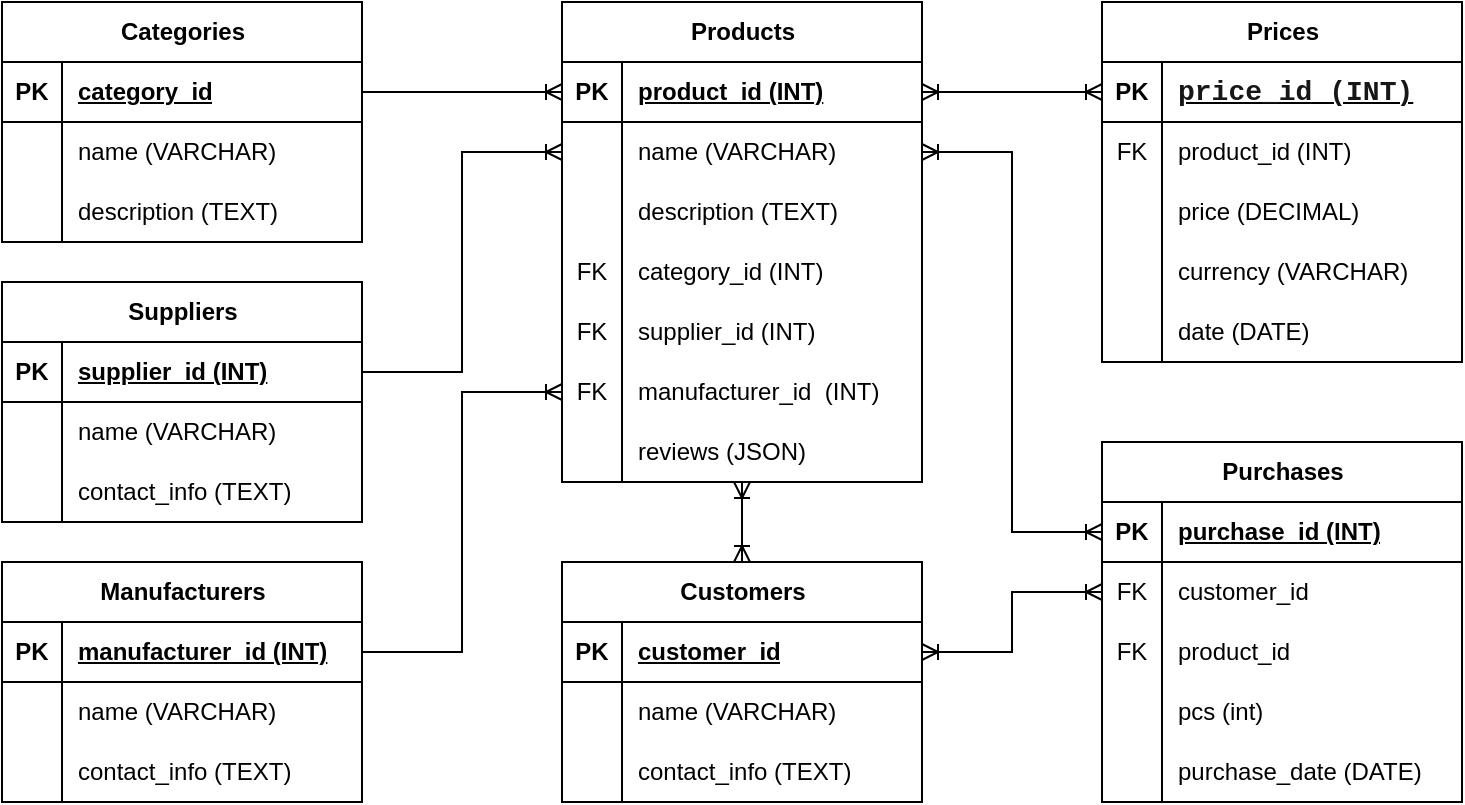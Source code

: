<mxfile version="24.1.0" type="device">
  <diagram name="Страница — 1" id="b6aXL_BJ4uRQ565Vx0Dy">
    <mxGraphModel dx="1434" dy="854" grid="1" gridSize="10" guides="1" tooltips="1" connect="1" arrows="1" fold="1" page="1" pageScale="1" pageWidth="1169" pageHeight="827" math="0" shadow="0">
      <root>
        <mxCell id="0" />
        <mxCell id="1" parent="0" />
        <mxCell id="TbJfgHr61SdWD2YU8m6n-71" value="" style="shape=partialRectangle;connectable=0;fillColor=none;top=0;left=0;bottom=0;right=0;editable=1;overflow=hidden;whiteSpace=wrap;html=1;" parent="1" vertex="1">
          <mxGeometry x="650" y="280" width="30" height="30" as="geometry">
            <mxRectangle width="30" height="30" as="alternateBounds" />
          </mxGeometry>
        </mxCell>
        <mxCell id="TbJfgHr61SdWD2YU8m6n-76" value="Categories" style="shape=table;startSize=30;container=1;collapsible=1;childLayout=tableLayout;fixedRows=1;rowLines=0;fontStyle=1;align=center;resizeLast=1;html=1;" parent="1" vertex="1">
          <mxGeometry x="350" y="120" width="180" height="120" as="geometry" />
        </mxCell>
        <mxCell id="TbJfgHr61SdWD2YU8m6n-77" value="" style="shape=tableRow;horizontal=0;startSize=0;swimlaneHead=0;swimlaneBody=0;fillColor=none;collapsible=0;dropTarget=0;points=[[0,0.5],[1,0.5]];portConstraint=eastwest;top=0;left=0;right=0;bottom=1;" parent="TbJfgHr61SdWD2YU8m6n-76" vertex="1">
          <mxGeometry y="30" width="180" height="30" as="geometry" />
        </mxCell>
        <mxCell id="TbJfgHr61SdWD2YU8m6n-78" value="PK" style="shape=partialRectangle;connectable=0;fillColor=none;top=0;left=0;bottom=0;right=0;fontStyle=1;overflow=hidden;whiteSpace=wrap;html=1;" parent="TbJfgHr61SdWD2YU8m6n-77" vertex="1">
          <mxGeometry width="30" height="30" as="geometry">
            <mxRectangle width="30" height="30" as="alternateBounds" />
          </mxGeometry>
        </mxCell>
        <mxCell id="TbJfgHr61SdWD2YU8m6n-79" value="category_id" style="shape=partialRectangle;connectable=0;fillColor=none;top=0;left=0;bottom=0;right=0;align=left;spacingLeft=6;fontStyle=5;overflow=hidden;whiteSpace=wrap;html=1;" parent="TbJfgHr61SdWD2YU8m6n-77" vertex="1">
          <mxGeometry x="30" width="150" height="30" as="geometry">
            <mxRectangle width="150" height="30" as="alternateBounds" />
          </mxGeometry>
        </mxCell>
        <mxCell id="TbJfgHr61SdWD2YU8m6n-80" value="" style="shape=tableRow;horizontal=0;startSize=0;swimlaneHead=0;swimlaneBody=0;fillColor=none;collapsible=0;dropTarget=0;points=[[0,0.5],[1,0.5]];portConstraint=eastwest;top=0;left=0;right=0;bottom=0;" parent="TbJfgHr61SdWD2YU8m6n-76" vertex="1">
          <mxGeometry y="60" width="180" height="30" as="geometry" />
        </mxCell>
        <mxCell id="TbJfgHr61SdWD2YU8m6n-81" value="" style="shape=partialRectangle;connectable=0;fillColor=none;top=0;left=0;bottom=0;right=0;editable=1;overflow=hidden;whiteSpace=wrap;html=1;" parent="TbJfgHr61SdWD2YU8m6n-80" vertex="1">
          <mxGeometry width="30" height="30" as="geometry">
            <mxRectangle width="30" height="30" as="alternateBounds" />
          </mxGeometry>
        </mxCell>
        <mxCell id="TbJfgHr61SdWD2YU8m6n-82" value="name&amp;nbsp;(VARCHAR)" style="shape=partialRectangle;connectable=0;fillColor=none;top=0;left=0;bottom=0;right=0;align=left;spacingLeft=6;overflow=hidden;whiteSpace=wrap;html=1;" parent="TbJfgHr61SdWD2YU8m6n-80" vertex="1">
          <mxGeometry x="30" width="150" height="30" as="geometry">
            <mxRectangle width="150" height="30" as="alternateBounds" />
          </mxGeometry>
        </mxCell>
        <mxCell id="TbJfgHr61SdWD2YU8m6n-83" value="" style="shape=tableRow;horizontal=0;startSize=0;swimlaneHead=0;swimlaneBody=0;fillColor=none;collapsible=0;dropTarget=0;points=[[0,0.5],[1,0.5]];portConstraint=eastwest;top=0;left=0;right=0;bottom=0;" parent="TbJfgHr61SdWD2YU8m6n-76" vertex="1">
          <mxGeometry y="90" width="180" height="30" as="geometry" />
        </mxCell>
        <mxCell id="TbJfgHr61SdWD2YU8m6n-84" value="" style="shape=partialRectangle;connectable=0;fillColor=none;top=0;left=0;bottom=0;right=0;editable=1;overflow=hidden;whiteSpace=wrap;html=1;" parent="TbJfgHr61SdWD2YU8m6n-83" vertex="1">
          <mxGeometry width="30" height="30" as="geometry">
            <mxRectangle width="30" height="30" as="alternateBounds" />
          </mxGeometry>
        </mxCell>
        <mxCell id="TbJfgHr61SdWD2YU8m6n-85" value="description&amp;nbsp;(TEXT)" style="shape=partialRectangle;connectable=0;fillColor=none;top=0;left=0;bottom=0;right=0;align=left;spacingLeft=6;overflow=hidden;whiteSpace=wrap;html=1;" parent="TbJfgHr61SdWD2YU8m6n-83" vertex="1">
          <mxGeometry x="30" width="150" height="30" as="geometry">
            <mxRectangle width="150" height="30" as="alternateBounds" />
          </mxGeometry>
        </mxCell>
        <mxCell id="TbJfgHr61SdWD2YU8m6n-107" value="" style="group" parent="1" vertex="1" connectable="0">
          <mxGeometry x="630" y="120" width="180" height="210" as="geometry" />
        </mxCell>
        <mxCell id="TbJfgHr61SdWD2YU8m6n-40" value="Products" style="shape=table;startSize=30;container=1;collapsible=1;childLayout=tableLayout;fixedRows=1;rowLines=0;fontStyle=1;align=center;resizeLast=1;html=1;" parent="TbJfgHr61SdWD2YU8m6n-107" vertex="1">
          <mxGeometry width="180" height="240" as="geometry" />
        </mxCell>
        <mxCell id="TbJfgHr61SdWD2YU8m6n-41" value="" style="shape=tableRow;horizontal=0;startSize=0;swimlaneHead=0;swimlaneBody=0;fillColor=none;collapsible=0;dropTarget=0;points=[[0,0.5],[1,0.5]];portConstraint=eastwest;top=0;left=0;right=0;bottom=1;" parent="TbJfgHr61SdWD2YU8m6n-40" vertex="1">
          <mxGeometry y="30" width="180" height="30" as="geometry" />
        </mxCell>
        <mxCell id="TbJfgHr61SdWD2YU8m6n-42" value="PK" style="shape=partialRectangle;connectable=0;fillColor=none;top=0;left=0;bottom=0;right=0;fontStyle=1;overflow=hidden;whiteSpace=wrap;html=1;" parent="TbJfgHr61SdWD2YU8m6n-41" vertex="1">
          <mxGeometry width="30" height="30" as="geometry">
            <mxRectangle width="30" height="30" as="alternateBounds" />
          </mxGeometry>
        </mxCell>
        <mxCell id="TbJfgHr61SdWD2YU8m6n-43" value="product_id (INT)" style="shape=partialRectangle;connectable=0;fillColor=none;top=0;left=0;bottom=0;right=0;align=left;spacingLeft=6;fontStyle=5;overflow=hidden;whiteSpace=wrap;html=1;" parent="TbJfgHr61SdWD2YU8m6n-41" vertex="1">
          <mxGeometry x="30" width="150" height="30" as="geometry">
            <mxRectangle width="150" height="30" as="alternateBounds" />
          </mxGeometry>
        </mxCell>
        <mxCell id="TbJfgHr61SdWD2YU8m6n-44" value="" style="shape=tableRow;horizontal=0;startSize=0;swimlaneHead=0;swimlaneBody=0;fillColor=none;collapsible=0;dropTarget=0;points=[[0,0.5],[1,0.5]];portConstraint=eastwest;top=0;left=0;right=0;bottom=0;" parent="TbJfgHr61SdWD2YU8m6n-40" vertex="1">
          <mxGeometry y="60" width="180" height="30" as="geometry" />
        </mxCell>
        <mxCell id="TbJfgHr61SdWD2YU8m6n-45" value="" style="shape=partialRectangle;connectable=0;fillColor=none;top=0;left=0;bottom=0;right=0;editable=1;overflow=hidden;whiteSpace=wrap;html=1;" parent="TbJfgHr61SdWD2YU8m6n-44" vertex="1">
          <mxGeometry width="30" height="30" as="geometry">
            <mxRectangle width="30" height="30" as="alternateBounds" />
          </mxGeometry>
        </mxCell>
        <mxCell id="TbJfgHr61SdWD2YU8m6n-46" value="name (VARCHAR)" style="shape=partialRectangle;connectable=0;fillColor=none;top=0;left=0;bottom=0;right=0;align=left;spacingLeft=6;overflow=hidden;whiteSpace=wrap;html=1;" parent="TbJfgHr61SdWD2YU8m6n-44" vertex="1">
          <mxGeometry x="30" width="150" height="30" as="geometry">
            <mxRectangle width="150" height="30" as="alternateBounds" />
          </mxGeometry>
        </mxCell>
        <mxCell id="TbJfgHr61SdWD2YU8m6n-47" value="" style="shape=tableRow;horizontal=0;startSize=0;swimlaneHead=0;swimlaneBody=0;fillColor=none;collapsible=0;dropTarget=0;points=[[0,0.5],[1,0.5]];portConstraint=eastwest;top=0;left=0;right=0;bottom=0;" parent="TbJfgHr61SdWD2YU8m6n-40" vertex="1">
          <mxGeometry y="90" width="180" height="30" as="geometry" />
        </mxCell>
        <mxCell id="TbJfgHr61SdWD2YU8m6n-48" value="" style="shape=partialRectangle;connectable=0;fillColor=none;top=0;left=0;bottom=0;right=0;editable=1;overflow=hidden;whiteSpace=wrap;html=1;" parent="TbJfgHr61SdWD2YU8m6n-47" vertex="1">
          <mxGeometry width="30" height="30" as="geometry">
            <mxRectangle width="30" height="30" as="alternateBounds" />
          </mxGeometry>
        </mxCell>
        <mxCell id="TbJfgHr61SdWD2YU8m6n-49" value="description (TEXT)" style="shape=partialRectangle;connectable=0;fillColor=none;top=0;left=0;bottom=0;right=0;align=left;spacingLeft=6;overflow=hidden;whiteSpace=wrap;html=1;" parent="TbJfgHr61SdWD2YU8m6n-47" vertex="1">
          <mxGeometry x="30" width="150" height="30" as="geometry">
            <mxRectangle width="150" height="30" as="alternateBounds" />
          </mxGeometry>
        </mxCell>
        <mxCell id="TbJfgHr61SdWD2YU8m6n-50" value="" style="shape=tableRow;horizontal=0;startSize=0;swimlaneHead=0;swimlaneBody=0;fillColor=none;collapsible=0;dropTarget=0;points=[[0,0.5],[1,0.5]];portConstraint=eastwest;top=0;left=0;right=0;bottom=0;" parent="TbJfgHr61SdWD2YU8m6n-40" vertex="1">
          <mxGeometry y="120" width="180" height="30" as="geometry" />
        </mxCell>
        <mxCell id="TbJfgHr61SdWD2YU8m6n-51" value="FK" style="shape=partialRectangle;connectable=0;fillColor=none;top=0;left=0;bottom=0;right=0;editable=1;overflow=hidden;whiteSpace=wrap;html=1;" parent="TbJfgHr61SdWD2YU8m6n-50" vertex="1">
          <mxGeometry width="30" height="30" as="geometry">
            <mxRectangle width="30" height="30" as="alternateBounds" />
          </mxGeometry>
        </mxCell>
        <mxCell id="TbJfgHr61SdWD2YU8m6n-52" value="category_id (INT)" style="shape=partialRectangle;connectable=0;fillColor=none;top=0;left=0;bottom=0;right=0;align=left;spacingLeft=6;overflow=hidden;whiteSpace=wrap;html=1;" parent="TbJfgHr61SdWD2YU8m6n-50" vertex="1">
          <mxGeometry x="30" width="150" height="30" as="geometry">
            <mxRectangle width="150" height="30" as="alternateBounds" />
          </mxGeometry>
        </mxCell>
        <mxCell id="TbJfgHr61SdWD2YU8m6n-204" value="" style="shape=tableRow;horizontal=0;startSize=0;swimlaneHead=0;swimlaneBody=0;fillColor=none;collapsible=0;dropTarget=0;points=[[0,0.5],[1,0.5]];portConstraint=eastwest;top=0;left=0;right=0;bottom=0;" parent="TbJfgHr61SdWD2YU8m6n-40" vertex="1">
          <mxGeometry y="150" width="180" height="30" as="geometry" />
        </mxCell>
        <mxCell id="TbJfgHr61SdWD2YU8m6n-205" value="FK" style="shape=partialRectangle;connectable=0;fillColor=none;top=0;left=0;bottom=0;right=0;editable=1;overflow=hidden;whiteSpace=wrap;html=1;" parent="TbJfgHr61SdWD2YU8m6n-204" vertex="1">
          <mxGeometry width="30" height="30" as="geometry">
            <mxRectangle width="30" height="30" as="alternateBounds" />
          </mxGeometry>
        </mxCell>
        <mxCell id="TbJfgHr61SdWD2YU8m6n-206" value="supplier_id&amp;nbsp;(INT)" style="shape=partialRectangle;connectable=0;fillColor=none;top=0;left=0;bottom=0;right=0;align=left;spacingLeft=6;overflow=hidden;whiteSpace=wrap;html=1;" parent="TbJfgHr61SdWD2YU8m6n-204" vertex="1">
          <mxGeometry x="30" width="150" height="30" as="geometry">
            <mxRectangle width="150" height="30" as="alternateBounds" />
          </mxGeometry>
        </mxCell>
        <mxCell id="TbJfgHr61SdWD2YU8m6n-207" value="" style="shape=tableRow;horizontal=0;startSize=0;swimlaneHead=0;swimlaneBody=0;fillColor=none;collapsible=0;dropTarget=0;points=[[0,0.5],[1,0.5]];portConstraint=eastwest;top=0;left=0;right=0;bottom=0;" parent="TbJfgHr61SdWD2YU8m6n-40" vertex="1">
          <mxGeometry y="180" width="180" height="30" as="geometry" />
        </mxCell>
        <mxCell id="TbJfgHr61SdWD2YU8m6n-208" value="FK" style="shape=partialRectangle;connectable=0;fillColor=none;top=0;left=0;bottom=0;right=0;editable=1;overflow=hidden;whiteSpace=wrap;html=1;" parent="TbJfgHr61SdWD2YU8m6n-207" vertex="1">
          <mxGeometry width="30" height="30" as="geometry">
            <mxRectangle width="30" height="30" as="alternateBounds" />
          </mxGeometry>
        </mxCell>
        <mxCell id="TbJfgHr61SdWD2YU8m6n-209" value="manufacturer_id&amp;nbsp;&amp;nbsp;(INT)" style="shape=partialRectangle;connectable=0;fillColor=none;top=0;left=0;bottom=0;right=0;align=left;spacingLeft=6;overflow=hidden;whiteSpace=wrap;html=1;" parent="TbJfgHr61SdWD2YU8m6n-207" vertex="1">
          <mxGeometry x="30" width="150" height="30" as="geometry">
            <mxRectangle width="150" height="30" as="alternateBounds" />
          </mxGeometry>
        </mxCell>
        <mxCell id="6DlSvn1APhkb0TUSiy_D-46" style="shape=tableRow;horizontal=0;startSize=0;swimlaneHead=0;swimlaneBody=0;fillColor=none;collapsible=0;dropTarget=0;points=[[0,0.5],[1,0.5]];portConstraint=eastwest;top=0;left=0;right=0;bottom=0;" vertex="1" parent="TbJfgHr61SdWD2YU8m6n-40">
          <mxGeometry y="210" width="180" height="30" as="geometry" />
        </mxCell>
        <mxCell id="6DlSvn1APhkb0TUSiy_D-47" style="shape=partialRectangle;connectable=0;fillColor=none;top=0;left=0;bottom=0;right=0;editable=1;overflow=hidden;whiteSpace=wrap;html=1;" vertex="1" parent="6DlSvn1APhkb0TUSiy_D-46">
          <mxGeometry width="30" height="30" as="geometry">
            <mxRectangle width="30" height="30" as="alternateBounds" />
          </mxGeometry>
        </mxCell>
        <mxCell id="6DlSvn1APhkb0TUSiy_D-48" value="reviews (JSON)" style="shape=partialRectangle;connectable=0;fillColor=none;top=0;left=0;bottom=0;right=0;align=left;spacingLeft=6;overflow=hidden;whiteSpace=wrap;html=1;" vertex="1" parent="6DlSvn1APhkb0TUSiy_D-46">
          <mxGeometry x="30" width="150" height="30" as="geometry">
            <mxRectangle width="150" height="30" as="alternateBounds" />
          </mxGeometry>
        </mxCell>
        <mxCell id="TbJfgHr61SdWD2YU8m6n-142" value="" style="group" parent="1" vertex="1" connectable="0">
          <mxGeometry x="900" y="120" width="180" height="150" as="geometry" />
        </mxCell>
        <mxCell id="TbJfgHr61SdWD2YU8m6n-109" value="Prices" style="shape=table;startSize=30;container=1;collapsible=1;childLayout=tableLayout;fixedRows=1;rowLines=0;fontStyle=1;align=center;resizeLast=1;html=1;" parent="TbJfgHr61SdWD2YU8m6n-142" vertex="1">
          <mxGeometry width="180" height="180" as="geometry" />
        </mxCell>
        <mxCell id="TbJfgHr61SdWD2YU8m6n-110" value="" style="shape=tableRow;horizontal=0;startSize=0;swimlaneHead=0;swimlaneBody=0;fillColor=none;collapsible=0;dropTarget=0;points=[[0,0.5],[1,0.5]];portConstraint=eastwest;top=0;left=0;right=0;bottom=1;" parent="TbJfgHr61SdWD2YU8m6n-109" vertex="1">
          <mxGeometry y="30" width="180" height="30" as="geometry" />
        </mxCell>
        <mxCell id="TbJfgHr61SdWD2YU8m6n-111" value="PK" style="shape=partialRectangle;connectable=0;fillColor=none;top=0;left=0;bottom=0;right=0;fontStyle=1;overflow=hidden;whiteSpace=wrap;html=1;" parent="TbJfgHr61SdWD2YU8m6n-110" vertex="1">
          <mxGeometry width="30" height="30" as="geometry">
            <mxRectangle width="30" height="30" as="alternateBounds" />
          </mxGeometry>
        </mxCell>
        <mxCell id="TbJfgHr61SdWD2YU8m6n-112" value="&lt;font face=&quot;ui-monospace, SFMono-Regular, Menlo, Monaco, Consolas, Liberation Mono, Courier New, monospace&quot; color=&quot;#171717&quot;&gt;&lt;span style=&quot;font-size: 14px; white-space-collapse: break-spaces;&quot;&gt;price_id (INT)&lt;/span&gt;&lt;/font&gt;" style="shape=partialRectangle;connectable=0;fillColor=none;top=0;left=0;bottom=0;right=0;align=left;spacingLeft=6;fontStyle=5;overflow=hidden;whiteSpace=wrap;html=1;" parent="TbJfgHr61SdWD2YU8m6n-110" vertex="1">
          <mxGeometry x="30" width="150" height="30" as="geometry">
            <mxRectangle width="150" height="30" as="alternateBounds" />
          </mxGeometry>
        </mxCell>
        <mxCell id="TbJfgHr61SdWD2YU8m6n-113" value="" style="shape=tableRow;horizontal=0;startSize=0;swimlaneHead=0;swimlaneBody=0;fillColor=none;collapsible=0;dropTarget=0;points=[[0,0.5],[1,0.5]];portConstraint=eastwest;top=0;left=0;right=0;bottom=0;" parent="TbJfgHr61SdWD2YU8m6n-109" vertex="1">
          <mxGeometry y="60" width="180" height="30" as="geometry" />
        </mxCell>
        <mxCell id="TbJfgHr61SdWD2YU8m6n-114" value="FK" style="shape=partialRectangle;connectable=0;fillColor=none;top=0;left=0;bottom=0;right=0;editable=1;overflow=hidden;whiteSpace=wrap;html=1;" parent="TbJfgHr61SdWD2YU8m6n-113" vertex="1">
          <mxGeometry width="30" height="30" as="geometry">
            <mxRectangle width="30" height="30" as="alternateBounds" />
          </mxGeometry>
        </mxCell>
        <mxCell id="TbJfgHr61SdWD2YU8m6n-115" value="product_id (INT)" style="shape=partialRectangle;connectable=0;fillColor=none;top=0;left=0;bottom=0;right=0;align=left;spacingLeft=6;overflow=hidden;whiteSpace=wrap;html=1;" parent="TbJfgHr61SdWD2YU8m6n-113" vertex="1">
          <mxGeometry x="30" width="150" height="30" as="geometry">
            <mxRectangle width="150" height="30" as="alternateBounds" />
          </mxGeometry>
        </mxCell>
        <mxCell id="TbJfgHr61SdWD2YU8m6n-116" value="" style="shape=tableRow;horizontal=0;startSize=0;swimlaneHead=0;swimlaneBody=0;fillColor=none;collapsible=0;dropTarget=0;points=[[0,0.5],[1,0.5]];portConstraint=eastwest;top=0;left=0;right=0;bottom=0;" parent="TbJfgHr61SdWD2YU8m6n-109" vertex="1">
          <mxGeometry y="90" width="180" height="30" as="geometry" />
        </mxCell>
        <mxCell id="TbJfgHr61SdWD2YU8m6n-117" value="" style="shape=partialRectangle;connectable=0;fillColor=none;top=0;left=0;bottom=0;right=0;editable=1;overflow=hidden;whiteSpace=wrap;html=1;" parent="TbJfgHr61SdWD2YU8m6n-116" vertex="1">
          <mxGeometry width="30" height="30" as="geometry">
            <mxRectangle width="30" height="30" as="alternateBounds" />
          </mxGeometry>
        </mxCell>
        <mxCell id="TbJfgHr61SdWD2YU8m6n-118" value="price&amp;nbsp;(DECIMAL)" style="shape=partialRectangle;connectable=0;fillColor=none;top=0;left=0;bottom=0;right=0;align=left;spacingLeft=6;overflow=hidden;whiteSpace=wrap;html=1;" parent="TbJfgHr61SdWD2YU8m6n-116" vertex="1">
          <mxGeometry x="30" width="150" height="30" as="geometry">
            <mxRectangle width="150" height="30" as="alternateBounds" />
          </mxGeometry>
        </mxCell>
        <mxCell id="TbJfgHr61SdWD2YU8m6n-200" value="" style="shape=tableRow;horizontal=0;startSize=0;swimlaneHead=0;swimlaneBody=0;fillColor=none;collapsible=0;dropTarget=0;points=[[0,0.5],[1,0.5]];portConstraint=eastwest;top=0;left=0;right=0;bottom=0;" parent="TbJfgHr61SdWD2YU8m6n-109" vertex="1">
          <mxGeometry y="120" width="180" height="30" as="geometry" />
        </mxCell>
        <mxCell id="TbJfgHr61SdWD2YU8m6n-201" value="" style="shape=partialRectangle;connectable=0;fillColor=none;top=0;left=0;bottom=0;right=0;editable=1;overflow=hidden;whiteSpace=wrap;html=1;" parent="TbJfgHr61SdWD2YU8m6n-200" vertex="1">
          <mxGeometry width="30" height="30" as="geometry">
            <mxRectangle width="30" height="30" as="alternateBounds" />
          </mxGeometry>
        </mxCell>
        <mxCell id="TbJfgHr61SdWD2YU8m6n-202" value="currency (VARCHAR)" style="shape=partialRectangle;connectable=0;fillColor=none;top=0;left=0;bottom=0;right=0;align=left;spacingLeft=6;overflow=hidden;whiteSpace=wrap;html=1;" parent="TbJfgHr61SdWD2YU8m6n-200" vertex="1">
          <mxGeometry x="30" width="150" height="30" as="geometry">
            <mxRectangle width="150" height="30" as="alternateBounds" />
          </mxGeometry>
        </mxCell>
        <mxCell id="6DlSvn1APhkb0TUSiy_D-37" style="shape=tableRow;horizontal=0;startSize=0;swimlaneHead=0;swimlaneBody=0;fillColor=none;collapsible=0;dropTarget=0;points=[[0,0.5],[1,0.5]];portConstraint=eastwest;top=0;left=0;right=0;bottom=0;" vertex="1" parent="TbJfgHr61SdWD2YU8m6n-109">
          <mxGeometry y="150" width="180" height="30" as="geometry" />
        </mxCell>
        <mxCell id="6DlSvn1APhkb0TUSiy_D-38" style="shape=partialRectangle;connectable=0;fillColor=none;top=0;left=0;bottom=0;right=0;editable=1;overflow=hidden;whiteSpace=wrap;html=1;" vertex="1" parent="6DlSvn1APhkb0TUSiy_D-37">
          <mxGeometry width="30" height="30" as="geometry">
            <mxRectangle width="30" height="30" as="alternateBounds" />
          </mxGeometry>
        </mxCell>
        <mxCell id="6DlSvn1APhkb0TUSiy_D-39" value="date (DATE)" style="shape=partialRectangle;connectable=0;fillColor=none;top=0;left=0;bottom=0;right=0;align=left;spacingLeft=6;overflow=hidden;whiteSpace=wrap;html=1;" vertex="1" parent="6DlSvn1APhkb0TUSiy_D-37">
          <mxGeometry x="30" width="150" height="30" as="geometry">
            <mxRectangle width="150" height="30" as="alternateBounds" />
          </mxGeometry>
        </mxCell>
        <mxCell id="TbJfgHr61SdWD2YU8m6n-145" value="Suppliers" style="shape=table;startSize=30;container=1;collapsible=1;childLayout=tableLayout;fixedRows=1;rowLines=0;fontStyle=1;align=center;resizeLast=1;html=1;" parent="1" vertex="1">
          <mxGeometry x="350" y="260" width="180" height="120" as="geometry" />
        </mxCell>
        <mxCell id="TbJfgHr61SdWD2YU8m6n-146" value="" style="shape=tableRow;horizontal=0;startSize=0;swimlaneHead=0;swimlaneBody=0;fillColor=none;collapsible=0;dropTarget=0;points=[[0,0.5],[1,0.5]];portConstraint=eastwest;top=0;left=0;right=0;bottom=1;" parent="TbJfgHr61SdWD2YU8m6n-145" vertex="1">
          <mxGeometry y="30" width="180" height="30" as="geometry" />
        </mxCell>
        <mxCell id="TbJfgHr61SdWD2YU8m6n-147" value="PK" style="shape=partialRectangle;connectable=0;fillColor=none;top=0;left=0;bottom=0;right=0;fontStyle=1;overflow=hidden;whiteSpace=wrap;html=1;" parent="TbJfgHr61SdWD2YU8m6n-146" vertex="1">
          <mxGeometry width="30" height="30" as="geometry">
            <mxRectangle width="30" height="30" as="alternateBounds" />
          </mxGeometry>
        </mxCell>
        <mxCell id="TbJfgHr61SdWD2YU8m6n-148" value="supplier_id (INT)" style="shape=partialRectangle;connectable=0;fillColor=none;top=0;left=0;bottom=0;right=0;align=left;spacingLeft=6;fontStyle=5;overflow=hidden;whiteSpace=wrap;html=1;" parent="TbJfgHr61SdWD2YU8m6n-146" vertex="1">
          <mxGeometry x="30" width="150" height="30" as="geometry">
            <mxRectangle width="150" height="30" as="alternateBounds" />
          </mxGeometry>
        </mxCell>
        <mxCell id="TbJfgHr61SdWD2YU8m6n-149" value="" style="shape=tableRow;horizontal=0;startSize=0;swimlaneHead=0;swimlaneBody=0;fillColor=none;collapsible=0;dropTarget=0;points=[[0,0.5],[1,0.5]];portConstraint=eastwest;top=0;left=0;right=0;bottom=0;" parent="TbJfgHr61SdWD2YU8m6n-145" vertex="1">
          <mxGeometry y="60" width="180" height="30" as="geometry" />
        </mxCell>
        <mxCell id="TbJfgHr61SdWD2YU8m6n-150" value="" style="shape=partialRectangle;connectable=0;fillColor=none;top=0;left=0;bottom=0;right=0;editable=1;overflow=hidden;whiteSpace=wrap;html=1;" parent="TbJfgHr61SdWD2YU8m6n-149" vertex="1">
          <mxGeometry width="30" height="30" as="geometry">
            <mxRectangle width="30" height="30" as="alternateBounds" />
          </mxGeometry>
        </mxCell>
        <mxCell id="TbJfgHr61SdWD2YU8m6n-151" value="name (VARCHAR)" style="shape=partialRectangle;connectable=0;fillColor=none;top=0;left=0;bottom=0;right=0;align=left;spacingLeft=6;overflow=hidden;whiteSpace=wrap;html=1;" parent="TbJfgHr61SdWD2YU8m6n-149" vertex="1">
          <mxGeometry x="30" width="150" height="30" as="geometry">
            <mxRectangle width="150" height="30" as="alternateBounds" />
          </mxGeometry>
        </mxCell>
        <mxCell id="TbJfgHr61SdWD2YU8m6n-152" value="" style="shape=tableRow;horizontal=0;startSize=0;swimlaneHead=0;swimlaneBody=0;fillColor=none;collapsible=0;dropTarget=0;points=[[0,0.5],[1,0.5]];portConstraint=eastwest;top=0;left=0;right=0;bottom=0;" parent="TbJfgHr61SdWD2YU8m6n-145" vertex="1">
          <mxGeometry y="90" width="180" height="30" as="geometry" />
        </mxCell>
        <mxCell id="TbJfgHr61SdWD2YU8m6n-153" value="" style="shape=partialRectangle;connectable=0;fillColor=none;top=0;left=0;bottom=0;right=0;editable=1;overflow=hidden;whiteSpace=wrap;html=1;" parent="TbJfgHr61SdWD2YU8m6n-152" vertex="1">
          <mxGeometry width="30" height="30" as="geometry">
            <mxRectangle width="30" height="30" as="alternateBounds" />
          </mxGeometry>
        </mxCell>
        <mxCell id="TbJfgHr61SdWD2YU8m6n-154" value="contact_info (TEXT)" style="shape=partialRectangle;connectable=0;fillColor=none;top=0;left=0;bottom=0;right=0;align=left;spacingLeft=6;overflow=hidden;whiteSpace=wrap;html=1;" parent="TbJfgHr61SdWD2YU8m6n-152" vertex="1">
          <mxGeometry x="30" width="150" height="30" as="geometry">
            <mxRectangle width="150" height="30" as="alternateBounds" />
          </mxGeometry>
        </mxCell>
        <mxCell id="TbJfgHr61SdWD2YU8m6n-155" value="Manufacturers" style="shape=table;startSize=30;container=1;collapsible=1;childLayout=tableLayout;fixedRows=1;rowLines=0;fontStyle=1;align=center;resizeLast=1;html=1;" parent="1" vertex="1">
          <mxGeometry x="350" y="400" width="180" height="120" as="geometry" />
        </mxCell>
        <mxCell id="TbJfgHr61SdWD2YU8m6n-156" value="" style="shape=tableRow;horizontal=0;startSize=0;swimlaneHead=0;swimlaneBody=0;fillColor=none;collapsible=0;dropTarget=0;points=[[0,0.5],[1,0.5]];portConstraint=eastwest;top=0;left=0;right=0;bottom=1;" parent="TbJfgHr61SdWD2YU8m6n-155" vertex="1">
          <mxGeometry y="30" width="180" height="30" as="geometry" />
        </mxCell>
        <mxCell id="TbJfgHr61SdWD2YU8m6n-157" value="PK" style="shape=partialRectangle;connectable=0;fillColor=none;top=0;left=0;bottom=0;right=0;fontStyle=1;overflow=hidden;whiteSpace=wrap;html=1;" parent="TbJfgHr61SdWD2YU8m6n-156" vertex="1">
          <mxGeometry width="30" height="30" as="geometry">
            <mxRectangle width="30" height="30" as="alternateBounds" />
          </mxGeometry>
        </mxCell>
        <mxCell id="TbJfgHr61SdWD2YU8m6n-158" value="manufacturer_id&amp;nbsp;(INT)" style="shape=partialRectangle;connectable=0;fillColor=none;top=0;left=0;bottom=0;right=0;align=left;spacingLeft=6;fontStyle=5;overflow=hidden;whiteSpace=wrap;html=1;" parent="TbJfgHr61SdWD2YU8m6n-156" vertex="1">
          <mxGeometry x="30" width="150" height="30" as="geometry">
            <mxRectangle width="150" height="30" as="alternateBounds" />
          </mxGeometry>
        </mxCell>
        <mxCell id="TbJfgHr61SdWD2YU8m6n-159" value="" style="shape=tableRow;horizontal=0;startSize=0;swimlaneHead=0;swimlaneBody=0;fillColor=none;collapsible=0;dropTarget=0;points=[[0,0.5],[1,0.5]];portConstraint=eastwest;top=0;left=0;right=0;bottom=0;" parent="TbJfgHr61SdWD2YU8m6n-155" vertex="1">
          <mxGeometry y="60" width="180" height="30" as="geometry" />
        </mxCell>
        <mxCell id="TbJfgHr61SdWD2YU8m6n-160" value="" style="shape=partialRectangle;connectable=0;fillColor=none;top=0;left=0;bottom=0;right=0;editable=1;overflow=hidden;whiteSpace=wrap;html=1;" parent="TbJfgHr61SdWD2YU8m6n-159" vertex="1">
          <mxGeometry width="30" height="30" as="geometry">
            <mxRectangle width="30" height="30" as="alternateBounds" />
          </mxGeometry>
        </mxCell>
        <mxCell id="TbJfgHr61SdWD2YU8m6n-161" value="name (VARCHAR)" style="shape=partialRectangle;connectable=0;fillColor=none;top=0;left=0;bottom=0;right=0;align=left;spacingLeft=6;overflow=hidden;whiteSpace=wrap;html=1;" parent="TbJfgHr61SdWD2YU8m6n-159" vertex="1">
          <mxGeometry x="30" width="150" height="30" as="geometry">
            <mxRectangle width="150" height="30" as="alternateBounds" />
          </mxGeometry>
        </mxCell>
        <mxCell id="TbJfgHr61SdWD2YU8m6n-162" value="" style="shape=tableRow;horizontal=0;startSize=0;swimlaneHead=0;swimlaneBody=0;fillColor=none;collapsible=0;dropTarget=0;points=[[0,0.5],[1,0.5]];portConstraint=eastwest;top=0;left=0;right=0;bottom=0;" parent="TbJfgHr61SdWD2YU8m6n-155" vertex="1">
          <mxGeometry y="90" width="180" height="30" as="geometry" />
        </mxCell>
        <mxCell id="TbJfgHr61SdWD2YU8m6n-163" value="" style="shape=partialRectangle;connectable=0;fillColor=none;top=0;left=0;bottom=0;right=0;editable=1;overflow=hidden;whiteSpace=wrap;html=1;" parent="TbJfgHr61SdWD2YU8m6n-162" vertex="1">
          <mxGeometry width="30" height="30" as="geometry">
            <mxRectangle width="30" height="30" as="alternateBounds" />
          </mxGeometry>
        </mxCell>
        <mxCell id="TbJfgHr61SdWD2YU8m6n-164" value="contact_info (TEXT)" style="shape=partialRectangle;connectable=0;fillColor=none;top=0;left=0;bottom=0;right=0;align=left;spacingLeft=6;overflow=hidden;whiteSpace=wrap;html=1;" parent="TbJfgHr61SdWD2YU8m6n-162" vertex="1">
          <mxGeometry x="30" width="150" height="30" as="geometry">
            <mxRectangle width="150" height="30" as="alternateBounds" />
          </mxGeometry>
        </mxCell>
        <mxCell id="TbJfgHr61SdWD2YU8m6n-165" value="Customers" style="shape=table;startSize=30;container=1;collapsible=1;childLayout=tableLayout;fixedRows=1;rowLines=0;fontStyle=1;align=center;resizeLast=1;html=1;movable=1;resizable=1;rotatable=1;deletable=1;editable=1;locked=0;connectable=1;" parent="1" vertex="1">
          <mxGeometry x="630" y="400" width="180" height="120" as="geometry" />
        </mxCell>
        <mxCell id="TbJfgHr61SdWD2YU8m6n-166" value="" style="shape=tableRow;horizontal=0;startSize=0;swimlaneHead=0;swimlaneBody=0;fillColor=none;collapsible=0;dropTarget=0;points=[[0,0.5],[1,0.5]];portConstraint=eastwest;top=0;left=0;right=0;bottom=1;" parent="TbJfgHr61SdWD2YU8m6n-165" vertex="1">
          <mxGeometry y="30" width="180" height="30" as="geometry" />
        </mxCell>
        <mxCell id="TbJfgHr61SdWD2YU8m6n-167" value="PK" style="shape=partialRectangle;connectable=0;fillColor=none;top=0;left=0;bottom=0;right=0;fontStyle=1;overflow=hidden;whiteSpace=wrap;html=1;" parent="TbJfgHr61SdWD2YU8m6n-166" vertex="1">
          <mxGeometry width="30" height="30" as="geometry">
            <mxRectangle width="30" height="30" as="alternateBounds" />
          </mxGeometry>
        </mxCell>
        <mxCell id="TbJfgHr61SdWD2YU8m6n-168" value="customer_id" style="shape=partialRectangle;connectable=0;fillColor=none;top=0;left=0;bottom=0;right=0;align=left;spacingLeft=6;fontStyle=5;overflow=hidden;whiteSpace=wrap;html=1;" parent="TbJfgHr61SdWD2YU8m6n-166" vertex="1">
          <mxGeometry x="30" width="150" height="30" as="geometry">
            <mxRectangle width="150" height="30" as="alternateBounds" />
          </mxGeometry>
        </mxCell>
        <mxCell id="TbJfgHr61SdWD2YU8m6n-169" value="" style="shape=tableRow;horizontal=0;startSize=0;swimlaneHead=0;swimlaneBody=0;fillColor=none;collapsible=0;dropTarget=0;points=[[0,0.5],[1,0.5]];portConstraint=eastwest;top=0;left=0;right=0;bottom=0;" parent="TbJfgHr61SdWD2YU8m6n-165" vertex="1">
          <mxGeometry y="60" width="180" height="30" as="geometry" />
        </mxCell>
        <mxCell id="TbJfgHr61SdWD2YU8m6n-170" value="" style="shape=partialRectangle;connectable=0;fillColor=none;top=0;left=0;bottom=0;right=0;editable=1;overflow=hidden;whiteSpace=wrap;html=1;" parent="TbJfgHr61SdWD2YU8m6n-169" vertex="1">
          <mxGeometry width="30" height="30" as="geometry">
            <mxRectangle width="30" height="30" as="alternateBounds" />
          </mxGeometry>
        </mxCell>
        <mxCell id="TbJfgHr61SdWD2YU8m6n-171" value="name (VARCHAR)" style="shape=partialRectangle;connectable=0;fillColor=none;top=0;left=0;bottom=0;right=0;align=left;spacingLeft=6;overflow=hidden;whiteSpace=wrap;html=1;" parent="TbJfgHr61SdWD2YU8m6n-169" vertex="1">
          <mxGeometry x="30" width="150" height="30" as="geometry">
            <mxRectangle width="150" height="30" as="alternateBounds" />
          </mxGeometry>
        </mxCell>
        <mxCell id="TbJfgHr61SdWD2YU8m6n-172" value="" style="shape=tableRow;horizontal=0;startSize=0;swimlaneHead=0;swimlaneBody=0;fillColor=none;collapsible=0;dropTarget=0;points=[[0,0.5],[1,0.5]];portConstraint=eastwest;top=0;left=0;right=0;bottom=0;" parent="TbJfgHr61SdWD2YU8m6n-165" vertex="1">
          <mxGeometry y="90" width="180" height="30" as="geometry" />
        </mxCell>
        <mxCell id="TbJfgHr61SdWD2YU8m6n-173" value="" style="shape=partialRectangle;connectable=0;fillColor=none;top=0;left=0;bottom=0;right=0;editable=1;overflow=hidden;whiteSpace=wrap;html=1;" parent="TbJfgHr61SdWD2YU8m6n-172" vertex="1">
          <mxGeometry width="30" height="30" as="geometry">
            <mxRectangle width="30" height="30" as="alternateBounds" />
          </mxGeometry>
        </mxCell>
        <mxCell id="TbJfgHr61SdWD2YU8m6n-174" value="contact_info (TEXT)" style="shape=partialRectangle;connectable=0;fillColor=none;top=0;left=0;bottom=0;right=0;align=left;spacingLeft=6;overflow=hidden;whiteSpace=wrap;html=1;" parent="TbJfgHr61SdWD2YU8m6n-172" vertex="1">
          <mxGeometry x="30" width="150" height="30" as="geometry">
            <mxRectangle width="150" height="30" as="alternateBounds" />
          </mxGeometry>
        </mxCell>
        <mxCell id="TbJfgHr61SdWD2YU8m6n-184" value="Purchases" style="shape=table;startSize=30;container=1;collapsible=1;childLayout=tableLayout;fixedRows=1;rowLines=0;fontStyle=1;align=center;resizeLast=1;html=1;movable=1;resizable=1;rotatable=1;deletable=1;editable=1;locked=0;connectable=1;" parent="1" vertex="1">
          <mxGeometry x="900" y="340" width="180" height="180" as="geometry" />
        </mxCell>
        <mxCell id="TbJfgHr61SdWD2YU8m6n-185" value="" style="shape=tableRow;horizontal=0;startSize=0;swimlaneHead=0;swimlaneBody=0;fillColor=none;collapsible=0;dropTarget=0;points=[[0,0.5],[1,0.5]];portConstraint=eastwest;top=0;left=0;right=0;bottom=1;" parent="TbJfgHr61SdWD2YU8m6n-184" vertex="1">
          <mxGeometry y="30" width="180" height="30" as="geometry" />
        </mxCell>
        <mxCell id="TbJfgHr61SdWD2YU8m6n-186" value="PK" style="shape=partialRectangle;connectable=0;fillColor=none;top=0;left=0;bottom=0;right=0;fontStyle=1;overflow=hidden;whiteSpace=wrap;html=1;" parent="TbJfgHr61SdWD2YU8m6n-185" vertex="1">
          <mxGeometry width="30" height="30" as="geometry">
            <mxRectangle width="30" height="30" as="alternateBounds" />
          </mxGeometry>
        </mxCell>
        <mxCell id="TbJfgHr61SdWD2YU8m6n-187" value="purchase_id (INT)" style="shape=partialRectangle;connectable=0;fillColor=none;top=0;left=0;bottom=0;right=0;align=left;spacingLeft=6;fontStyle=5;overflow=hidden;whiteSpace=wrap;html=1;" parent="TbJfgHr61SdWD2YU8m6n-185" vertex="1">
          <mxGeometry x="30" width="150" height="30" as="geometry">
            <mxRectangle width="150" height="30" as="alternateBounds" />
          </mxGeometry>
        </mxCell>
        <mxCell id="TbJfgHr61SdWD2YU8m6n-188" value="" style="shape=tableRow;horizontal=0;startSize=0;swimlaneHead=0;swimlaneBody=0;fillColor=none;collapsible=0;dropTarget=0;points=[[0,0.5],[1,0.5]];portConstraint=eastwest;top=0;left=0;right=0;bottom=0;" parent="TbJfgHr61SdWD2YU8m6n-184" vertex="1">
          <mxGeometry y="60" width="180" height="30" as="geometry" />
        </mxCell>
        <mxCell id="TbJfgHr61SdWD2YU8m6n-189" value="FK" style="shape=partialRectangle;connectable=0;fillColor=none;top=0;left=0;bottom=0;right=0;editable=1;overflow=hidden;whiteSpace=wrap;html=1;" parent="TbJfgHr61SdWD2YU8m6n-188" vertex="1">
          <mxGeometry width="30" height="30" as="geometry">
            <mxRectangle width="30" height="30" as="alternateBounds" />
          </mxGeometry>
        </mxCell>
        <mxCell id="TbJfgHr61SdWD2YU8m6n-190" value="customer_id" style="shape=partialRectangle;connectable=0;fillColor=none;top=0;left=0;bottom=0;right=0;align=left;spacingLeft=6;overflow=hidden;whiteSpace=wrap;html=1;" parent="TbJfgHr61SdWD2YU8m6n-188" vertex="1">
          <mxGeometry x="30" width="150" height="30" as="geometry">
            <mxRectangle width="150" height="30" as="alternateBounds" />
          </mxGeometry>
        </mxCell>
        <mxCell id="TbJfgHr61SdWD2YU8m6n-191" value="" style="shape=tableRow;horizontal=0;startSize=0;swimlaneHead=0;swimlaneBody=0;fillColor=none;collapsible=0;dropTarget=0;points=[[0,0.5],[1,0.5]];portConstraint=eastwest;top=0;left=0;right=0;bottom=0;" parent="TbJfgHr61SdWD2YU8m6n-184" vertex="1">
          <mxGeometry y="90" width="180" height="30" as="geometry" />
        </mxCell>
        <mxCell id="TbJfgHr61SdWD2YU8m6n-192" value="FK" style="shape=partialRectangle;connectable=0;fillColor=none;top=0;left=0;bottom=0;right=0;editable=1;overflow=hidden;whiteSpace=wrap;html=1;" parent="TbJfgHr61SdWD2YU8m6n-191" vertex="1">
          <mxGeometry width="30" height="30" as="geometry">
            <mxRectangle width="30" height="30" as="alternateBounds" />
          </mxGeometry>
        </mxCell>
        <mxCell id="TbJfgHr61SdWD2YU8m6n-193" value="product_id" style="shape=partialRectangle;connectable=0;fillColor=none;top=0;left=0;bottom=0;right=0;align=left;spacingLeft=6;overflow=hidden;whiteSpace=wrap;html=1;" parent="TbJfgHr61SdWD2YU8m6n-191" vertex="1">
          <mxGeometry x="30" width="150" height="30" as="geometry">
            <mxRectangle width="150" height="30" as="alternateBounds" />
          </mxGeometry>
        </mxCell>
        <mxCell id="TbJfgHr61SdWD2YU8m6n-194" value="" style="shape=tableRow;horizontal=0;startSize=0;swimlaneHead=0;swimlaneBody=0;fillColor=none;collapsible=0;dropTarget=0;points=[[0,0.5],[1,0.5]];portConstraint=eastwest;top=0;left=0;right=0;bottom=0;" parent="TbJfgHr61SdWD2YU8m6n-184" vertex="1">
          <mxGeometry y="120" width="180" height="30" as="geometry" />
        </mxCell>
        <mxCell id="TbJfgHr61SdWD2YU8m6n-195" value="" style="shape=partialRectangle;connectable=0;fillColor=none;top=0;left=0;bottom=0;right=0;editable=1;overflow=hidden;whiteSpace=wrap;html=1;" parent="TbJfgHr61SdWD2YU8m6n-194" vertex="1">
          <mxGeometry width="30" height="30" as="geometry">
            <mxRectangle width="30" height="30" as="alternateBounds" />
          </mxGeometry>
        </mxCell>
        <mxCell id="TbJfgHr61SdWD2YU8m6n-196" value="pcs (int)" style="shape=partialRectangle;connectable=0;fillColor=none;top=0;left=0;bottom=0;right=0;align=left;spacingLeft=6;overflow=hidden;whiteSpace=wrap;html=1;" parent="TbJfgHr61SdWD2YU8m6n-194" vertex="1">
          <mxGeometry x="30" width="150" height="30" as="geometry">
            <mxRectangle width="150" height="30" as="alternateBounds" />
          </mxGeometry>
        </mxCell>
        <mxCell id="TbJfgHr61SdWD2YU8m6n-197" value="" style="shape=tableRow;horizontal=0;startSize=0;swimlaneHead=0;swimlaneBody=0;fillColor=none;collapsible=0;dropTarget=0;points=[[0,0.5],[1,0.5]];portConstraint=eastwest;top=0;left=0;right=0;bottom=0;" parent="TbJfgHr61SdWD2YU8m6n-184" vertex="1">
          <mxGeometry y="150" width="180" height="30" as="geometry" />
        </mxCell>
        <mxCell id="TbJfgHr61SdWD2YU8m6n-198" value="" style="shape=partialRectangle;connectable=0;fillColor=none;top=0;left=0;bottom=0;right=0;editable=1;overflow=hidden;whiteSpace=wrap;html=1;" parent="TbJfgHr61SdWD2YU8m6n-197" vertex="1">
          <mxGeometry width="30" height="30" as="geometry">
            <mxRectangle width="30" height="30" as="alternateBounds" />
          </mxGeometry>
        </mxCell>
        <mxCell id="TbJfgHr61SdWD2YU8m6n-199" value="purchase_date (DATE)" style="shape=partialRectangle;connectable=0;fillColor=none;top=0;left=0;bottom=0;right=0;align=left;spacingLeft=6;overflow=hidden;whiteSpace=wrap;html=1;" parent="TbJfgHr61SdWD2YU8m6n-197" vertex="1">
          <mxGeometry x="30" width="150" height="30" as="geometry">
            <mxRectangle width="150" height="30" as="alternateBounds" />
          </mxGeometry>
        </mxCell>
        <mxCell id="TbJfgHr61SdWD2YU8m6n-210" value="" style="edgeStyle=entityRelationEdgeStyle;fontSize=12;html=1;endArrow=ERoneToMany;rounded=0;exitX=1;exitY=0.5;exitDx=0;exitDy=0;entryX=0;entryY=0.5;entryDx=0;entryDy=0;startArrow=ERoneToMany;startFill=0;" parent="1" source="TbJfgHr61SdWD2YU8m6n-41" target="TbJfgHr61SdWD2YU8m6n-110" edge="1">
          <mxGeometry width="100" height="100" relative="1" as="geometry">
            <mxPoint x="940" y="490" as="sourcePoint" />
            <mxPoint x="1040" y="390" as="targetPoint" />
          </mxGeometry>
        </mxCell>
        <mxCell id="TbJfgHr61SdWD2YU8m6n-214" value="" style="edgeStyle=orthogonalEdgeStyle;fontSize=12;html=1;endArrow=ERoneToMany;rounded=0;exitX=1;exitY=0.5;exitDx=0;exitDy=0;entryX=0;entryY=0.5;entryDx=0;entryDy=0;startArrow=ERoneToMany;startFill=0;" parent="1" source="TbJfgHr61SdWD2YU8m6n-44" target="TbJfgHr61SdWD2YU8m6n-185" edge="1">
          <mxGeometry width="100" height="100" relative="1" as="geometry">
            <mxPoint x="940" y="490" as="sourcePoint" />
            <mxPoint x="1040" y="390" as="targetPoint" />
          </mxGeometry>
        </mxCell>
        <mxCell id="TbJfgHr61SdWD2YU8m6n-219" style="edgeStyle=orthogonalEdgeStyle;rounded=0;orthogonalLoop=1;jettySize=auto;html=1;exitX=1;exitY=0.5;exitDx=0;exitDy=0;entryX=0;entryY=0.5;entryDx=0;entryDy=0;endArrow=ERoneToMany;endFill=0;" parent="1" source="TbJfgHr61SdWD2YU8m6n-77" target="TbJfgHr61SdWD2YU8m6n-41" edge="1">
          <mxGeometry relative="1" as="geometry" />
        </mxCell>
        <mxCell id="-Xu2i0j-jKE8szeEdytV-1" style="edgeStyle=orthogonalEdgeStyle;rounded=0;orthogonalLoop=1;jettySize=auto;html=1;exitX=0.5;exitY=0;exitDx=0;exitDy=0;startArrow=ERoneToMany;startFill=0;endArrow=ERoneToMany;endFill=0;" parent="1" source="TbJfgHr61SdWD2YU8m6n-165" edge="1">
          <mxGeometry relative="1" as="geometry">
            <mxPoint x="720" y="360" as="targetPoint" />
            <Array as="points">
              <mxPoint x="720" y="360" />
              <mxPoint x="720" y="360" />
            </Array>
          </mxGeometry>
        </mxCell>
        <mxCell id="-Xu2i0j-jKE8szeEdytV-2" style="edgeStyle=orthogonalEdgeStyle;rounded=0;orthogonalLoop=1;jettySize=auto;html=1;exitX=1;exitY=0.5;exitDx=0;exitDy=0;entryX=0;entryY=0.5;entryDx=0;entryDy=0;endArrow=ERoneToMany;endFill=0;startArrow=ERoneToMany;startFill=0;" parent="1" source="TbJfgHr61SdWD2YU8m6n-166" target="TbJfgHr61SdWD2YU8m6n-188" edge="1">
          <mxGeometry relative="1" as="geometry" />
        </mxCell>
        <mxCell id="-Xu2i0j-jKE8szeEdytV-3" style="edgeStyle=orthogonalEdgeStyle;rounded=0;orthogonalLoop=1;jettySize=auto;html=1;exitX=1;exitY=0.5;exitDx=0;exitDy=0;entryX=0;entryY=0.5;entryDx=0;entryDy=0;endArrow=ERoneToMany;endFill=0;" parent="1" source="TbJfgHr61SdWD2YU8m6n-146" target="TbJfgHr61SdWD2YU8m6n-44" edge="1">
          <mxGeometry relative="1" as="geometry" />
        </mxCell>
        <mxCell id="-Xu2i0j-jKE8szeEdytV-4" style="edgeStyle=orthogonalEdgeStyle;rounded=0;orthogonalLoop=1;jettySize=auto;html=1;exitX=1;exitY=0.5;exitDx=0;exitDy=0;entryX=0;entryY=0.5;entryDx=0;entryDy=0;endArrow=ERoneToMany;endFill=0;" parent="1" source="TbJfgHr61SdWD2YU8m6n-156" target="TbJfgHr61SdWD2YU8m6n-207" edge="1">
          <mxGeometry relative="1" as="geometry" />
        </mxCell>
      </root>
    </mxGraphModel>
  </diagram>
</mxfile>
